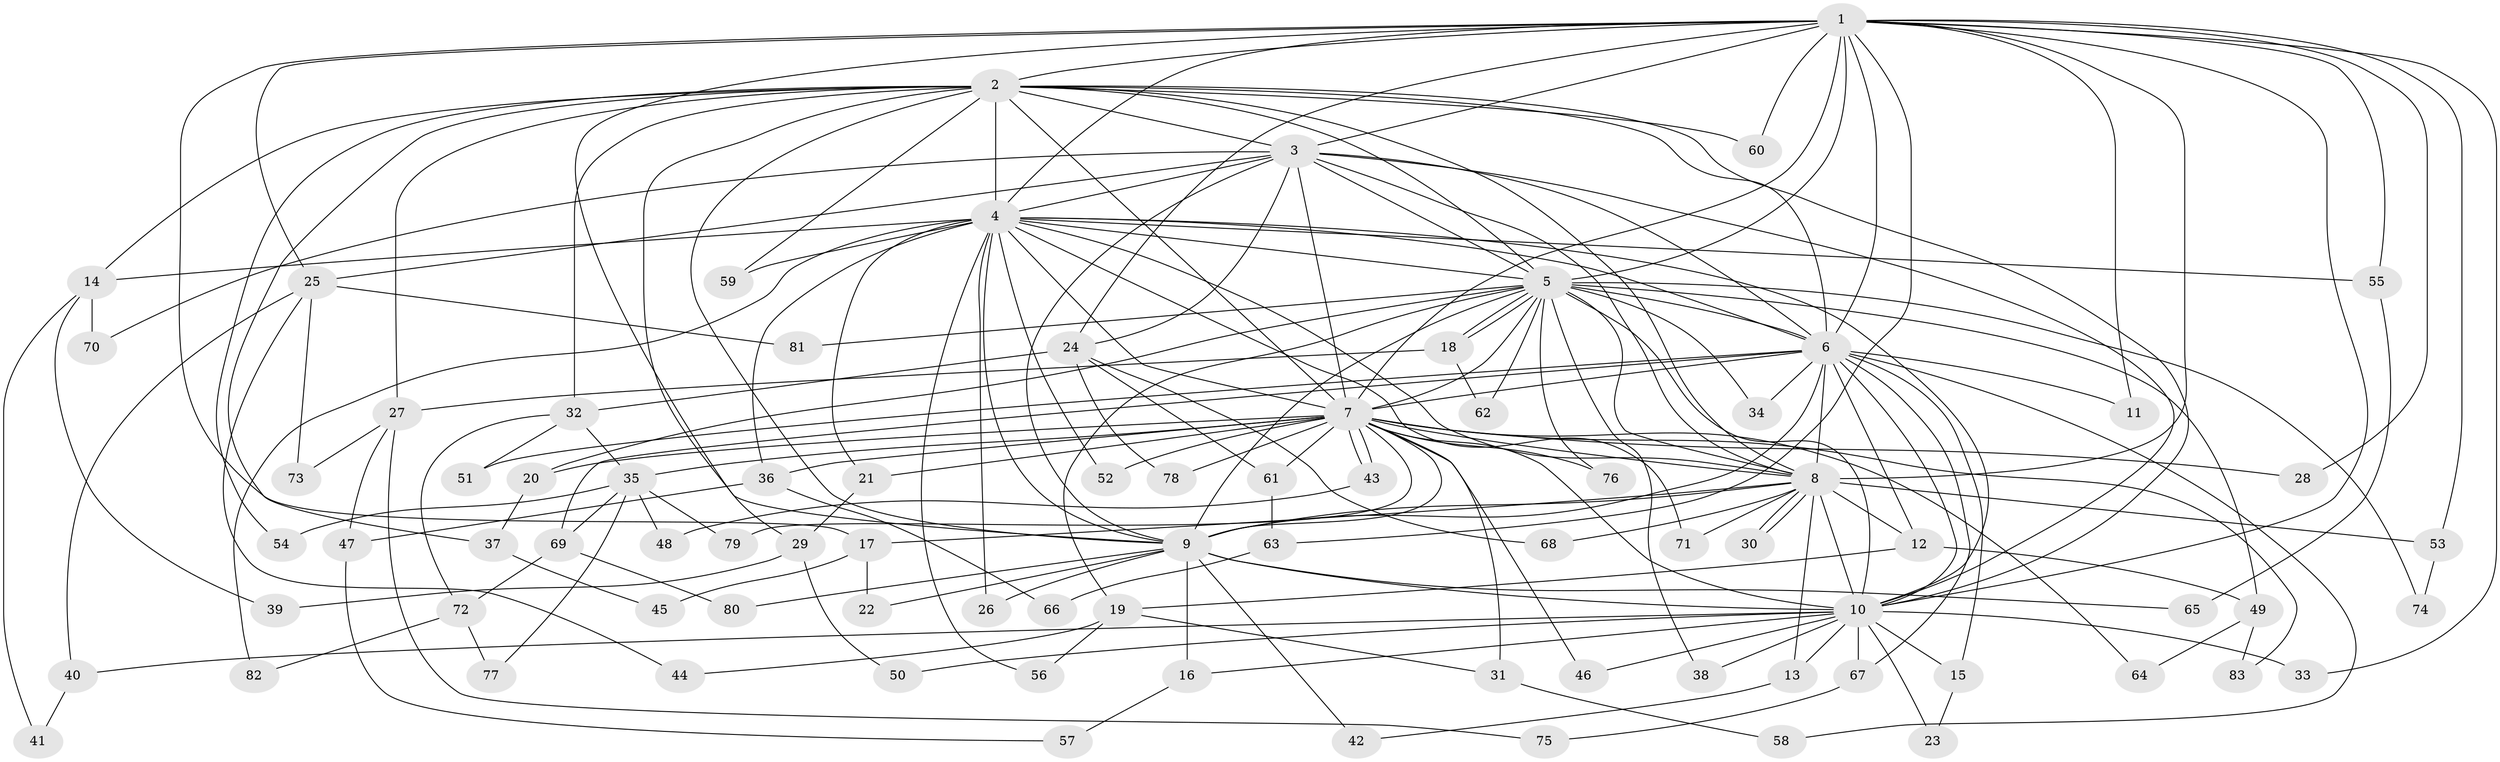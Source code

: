 // Generated by graph-tools (version 1.1) at 2025/49/03/09/25 03:49:29]
// undirected, 83 vertices, 191 edges
graph export_dot {
graph [start="1"]
  node [color=gray90,style=filled];
  1;
  2;
  3;
  4;
  5;
  6;
  7;
  8;
  9;
  10;
  11;
  12;
  13;
  14;
  15;
  16;
  17;
  18;
  19;
  20;
  21;
  22;
  23;
  24;
  25;
  26;
  27;
  28;
  29;
  30;
  31;
  32;
  33;
  34;
  35;
  36;
  37;
  38;
  39;
  40;
  41;
  42;
  43;
  44;
  45;
  46;
  47;
  48;
  49;
  50;
  51;
  52;
  53;
  54;
  55;
  56;
  57;
  58;
  59;
  60;
  61;
  62;
  63;
  64;
  65;
  66;
  67;
  68;
  69;
  70;
  71;
  72;
  73;
  74;
  75;
  76;
  77;
  78;
  79;
  80;
  81;
  82;
  83;
  1 -- 2;
  1 -- 3;
  1 -- 4;
  1 -- 5;
  1 -- 6;
  1 -- 7;
  1 -- 8;
  1 -- 9;
  1 -- 10;
  1 -- 11;
  1 -- 17;
  1 -- 24;
  1 -- 25;
  1 -- 28;
  1 -- 33;
  1 -- 53;
  1 -- 55;
  1 -- 60;
  1 -- 63;
  2 -- 3;
  2 -- 4;
  2 -- 5;
  2 -- 6;
  2 -- 7;
  2 -- 8;
  2 -- 9;
  2 -- 10;
  2 -- 14;
  2 -- 27;
  2 -- 29;
  2 -- 32;
  2 -- 37;
  2 -- 54;
  2 -- 59;
  2 -- 60;
  3 -- 4;
  3 -- 5;
  3 -- 6;
  3 -- 7;
  3 -- 8;
  3 -- 9;
  3 -- 10;
  3 -- 24;
  3 -- 25;
  3 -- 70;
  4 -- 5;
  4 -- 6;
  4 -- 7;
  4 -- 8;
  4 -- 9;
  4 -- 10;
  4 -- 14;
  4 -- 21;
  4 -- 26;
  4 -- 36;
  4 -- 52;
  4 -- 55;
  4 -- 56;
  4 -- 59;
  4 -- 71;
  4 -- 82;
  5 -- 6;
  5 -- 7;
  5 -- 8;
  5 -- 9;
  5 -- 10;
  5 -- 18;
  5 -- 18;
  5 -- 19;
  5 -- 20;
  5 -- 34;
  5 -- 38;
  5 -- 49;
  5 -- 62;
  5 -- 74;
  5 -- 76;
  5 -- 81;
  6 -- 7;
  6 -- 8;
  6 -- 9;
  6 -- 10;
  6 -- 11;
  6 -- 12;
  6 -- 15;
  6 -- 34;
  6 -- 51;
  6 -- 58;
  6 -- 67;
  6 -- 69;
  7 -- 8;
  7 -- 9;
  7 -- 10;
  7 -- 20;
  7 -- 21;
  7 -- 28;
  7 -- 31;
  7 -- 35;
  7 -- 36;
  7 -- 43;
  7 -- 43;
  7 -- 46;
  7 -- 52;
  7 -- 61;
  7 -- 64;
  7 -- 76;
  7 -- 78;
  7 -- 79;
  7 -- 83;
  8 -- 9;
  8 -- 10;
  8 -- 12;
  8 -- 13;
  8 -- 17;
  8 -- 30;
  8 -- 30;
  8 -- 53;
  8 -- 68;
  8 -- 71;
  9 -- 10;
  9 -- 16;
  9 -- 22;
  9 -- 26;
  9 -- 42;
  9 -- 65;
  9 -- 80;
  10 -- 13;
  10 -- 15;
  10 -- 16;
  10 -- 23;
  10 -- 33;
  10 -- 38;
  10 -- 40;
  10 -- 46;
  10 -- 50;
  10 -- 67;
  12 -- 19;
  12 -- 49;
  13 -- 42;
  14 -- 39;
  14 -- 41;
  14 -- 70;
  15 -- 23;
  16 -- 57;
  17 -- 22;
  17 -- 45;
  18 -- 27;
  18 -- 62;
  19 -- 31;
  19 -- 44;
  19 -- 56;
  20 -- 37;
  21 -- 29;
  24 -- 32;
  24 -- 61;
  24 -- 68;
  24 -- 78;
  25 -- 40;
  25 -- 44;
  25 -- 73;
  25 -- 81;
  27 -- 47;
  27 -- 73;
  27 -- 75;
  29 -- 39;
  29 -- 50;
  31 -- 58;
  32 -- 35;
  32 -- 51;
  32 -- 72;
  35 -- 48;
  35 -- 54;
  35 -- 69;
  35 -- 77;
  35 -- 79;
  36 -- 47;
  36 -- 66;
  37 -- 45;
  40 -- 41;
  43 -- 48;
  47 -- 57;
  49 -- 64;
  49 -- 83;
  53 -- 74;
  55 -- 65;
  61 -- 63;
  63 -- 66;
  67 -- 75;
  69 -- 72;
  69 -- 80;
  72 -- 77;
  72 -- 82;
}
